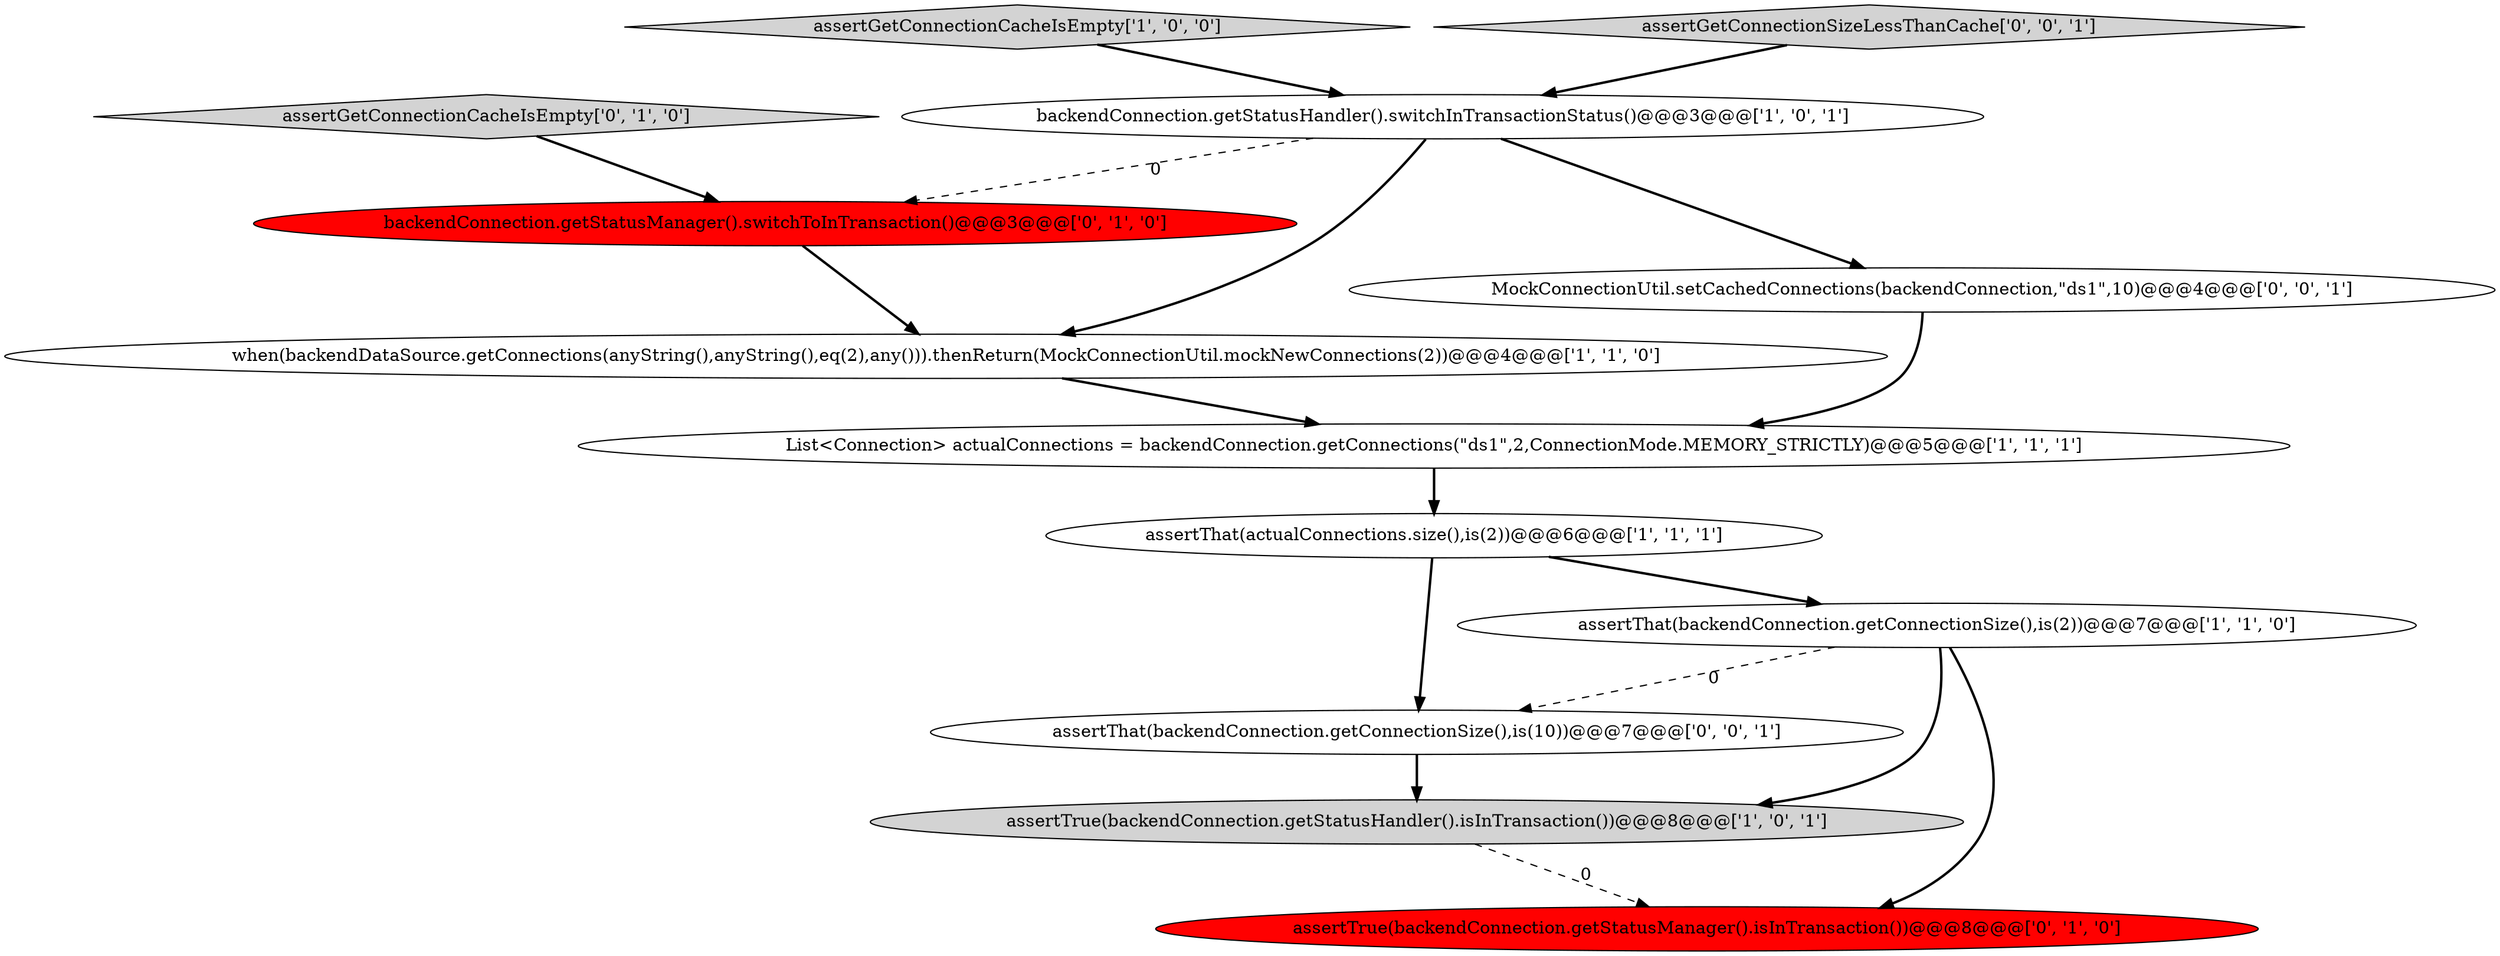 digraph {
5 [style = filled, label = "assertTrue(backendConnection.getStatusHandler().isInTransaction())@@@8@@@['1', '0', '1']", fillcolor = lightgray, shape = ellipse image = "AAA0AAABBB1BBB"];
8 [style = filled, label = "backendConnection.getStatusManager().switchToInTransaction()@@@3@@@['0', '1', '0']", fillcolor = red, shape = ellipse image = "AAA1AAABBB2BBB"];
11 [style = filled, label = "assertThat(backendConnection.getConnectionSize(),is(10))@@@7@@@['0', '0', '1']", fillcolor = white, shape = ellipse image = "AAA0AAABBB3BBB"];
6 [style = filled, label = "when(backendDataSource.getConnections(anyString(),anyString(),eq(2),any())).thenReturn(MockConnectionUtil.mockNewConnections(2))@@@4@@@['1', '1', '0']", fillcolor = white, shape = ellipse image = "AAA0AAABBB1BBB"];
7 [style = filled, label = "assertGetConnectionCacheIsEmpty['0', '1', '0']", fillcolor = lightgray, shape = diamond image = "AAA0AAABBB2BBB"];
2 [style = filled, label = "assertGetConnectionCacheIsEmpty['1', '0', '0']", fillcolor = lightgray, shape = diamond image = "AAA0AAABBB1BBB"];
10 [style = filled, label = "assertGetConnectionSizeLessThanCache['0', '0', '1']", fillcolor = lightgray, shape = diamond image = "AAA0AAABBB3BBB"];
1 [style = filled, label = "List<Connection> actualConnections = backendConnection.getConnections(\"ds1\",2,ConnectionMode.MEMORY_STRICTLY)@@@5@@@['1', '1', '1']", fillcolor = white, shape = ellipse image = "AAA0AAABBB1BBB"];
12 [style = filled, label = "MockConnectionUtil.setCachedConnections(backendConnection,\"ds1\",10)@@@4@@@['0', '0', '1']", fillcolor = white, shape = ellipse image = "AAA0AAABBB3BBB"];
3 [style = filled, label = "assertThat(actualConnections.size(),is(2))@@@6@@@['1', '1', '1']", fillcolor = white, shape = ellipse image = "AAA0AAABBB1BBB"];
4 [style = filled, label = "backendConnection.getStatusHandler().switchInTransactionStatus()@@@3@@@['1', '0', '1']", fillcolor = white, shape = ellipse image = "AAA0AAABBB1BBB"];
0 [style = filled, label = "assertThat(backendConnection.getConnectionSize(),is(2))@@@7@@@['1', '1', '0']", fillcolor = white, shape = ellipse image = "AAA0AAABBB1BBB"];
9 [style = filled, label = "assertTrue(backendConnection.getStatusManager().isInTransaction())@@@8@@@['0', '1', '0']", fillcolor = red, shape = ellipse image = "AAA1AAABBB2BBB"];
1->3 [style = bold, label=""];
4->12 [style = bold, label=""];
3->11 [style = bold, label=""];
6->1 [style = bold, label=""];
11->5 [style = bold, label=""];
5->9 [style = dashed, label="0"];
0->9 [style = bold, label=""];
8->6 [style = bold, label=""];
0->11 [style = dashed, label="0"];
4->8 [style = dashed, label="0"];
7->8 [style = bold, label=""];
12->1 [style = bold, label=""];
4->6 [style = bold, label=""];
2->4 [style = bold, label=""];
3->0 [style = bold, label=""];
0->5 [style = bold, label=""];
10->4 [style = bold, label=""];
}

